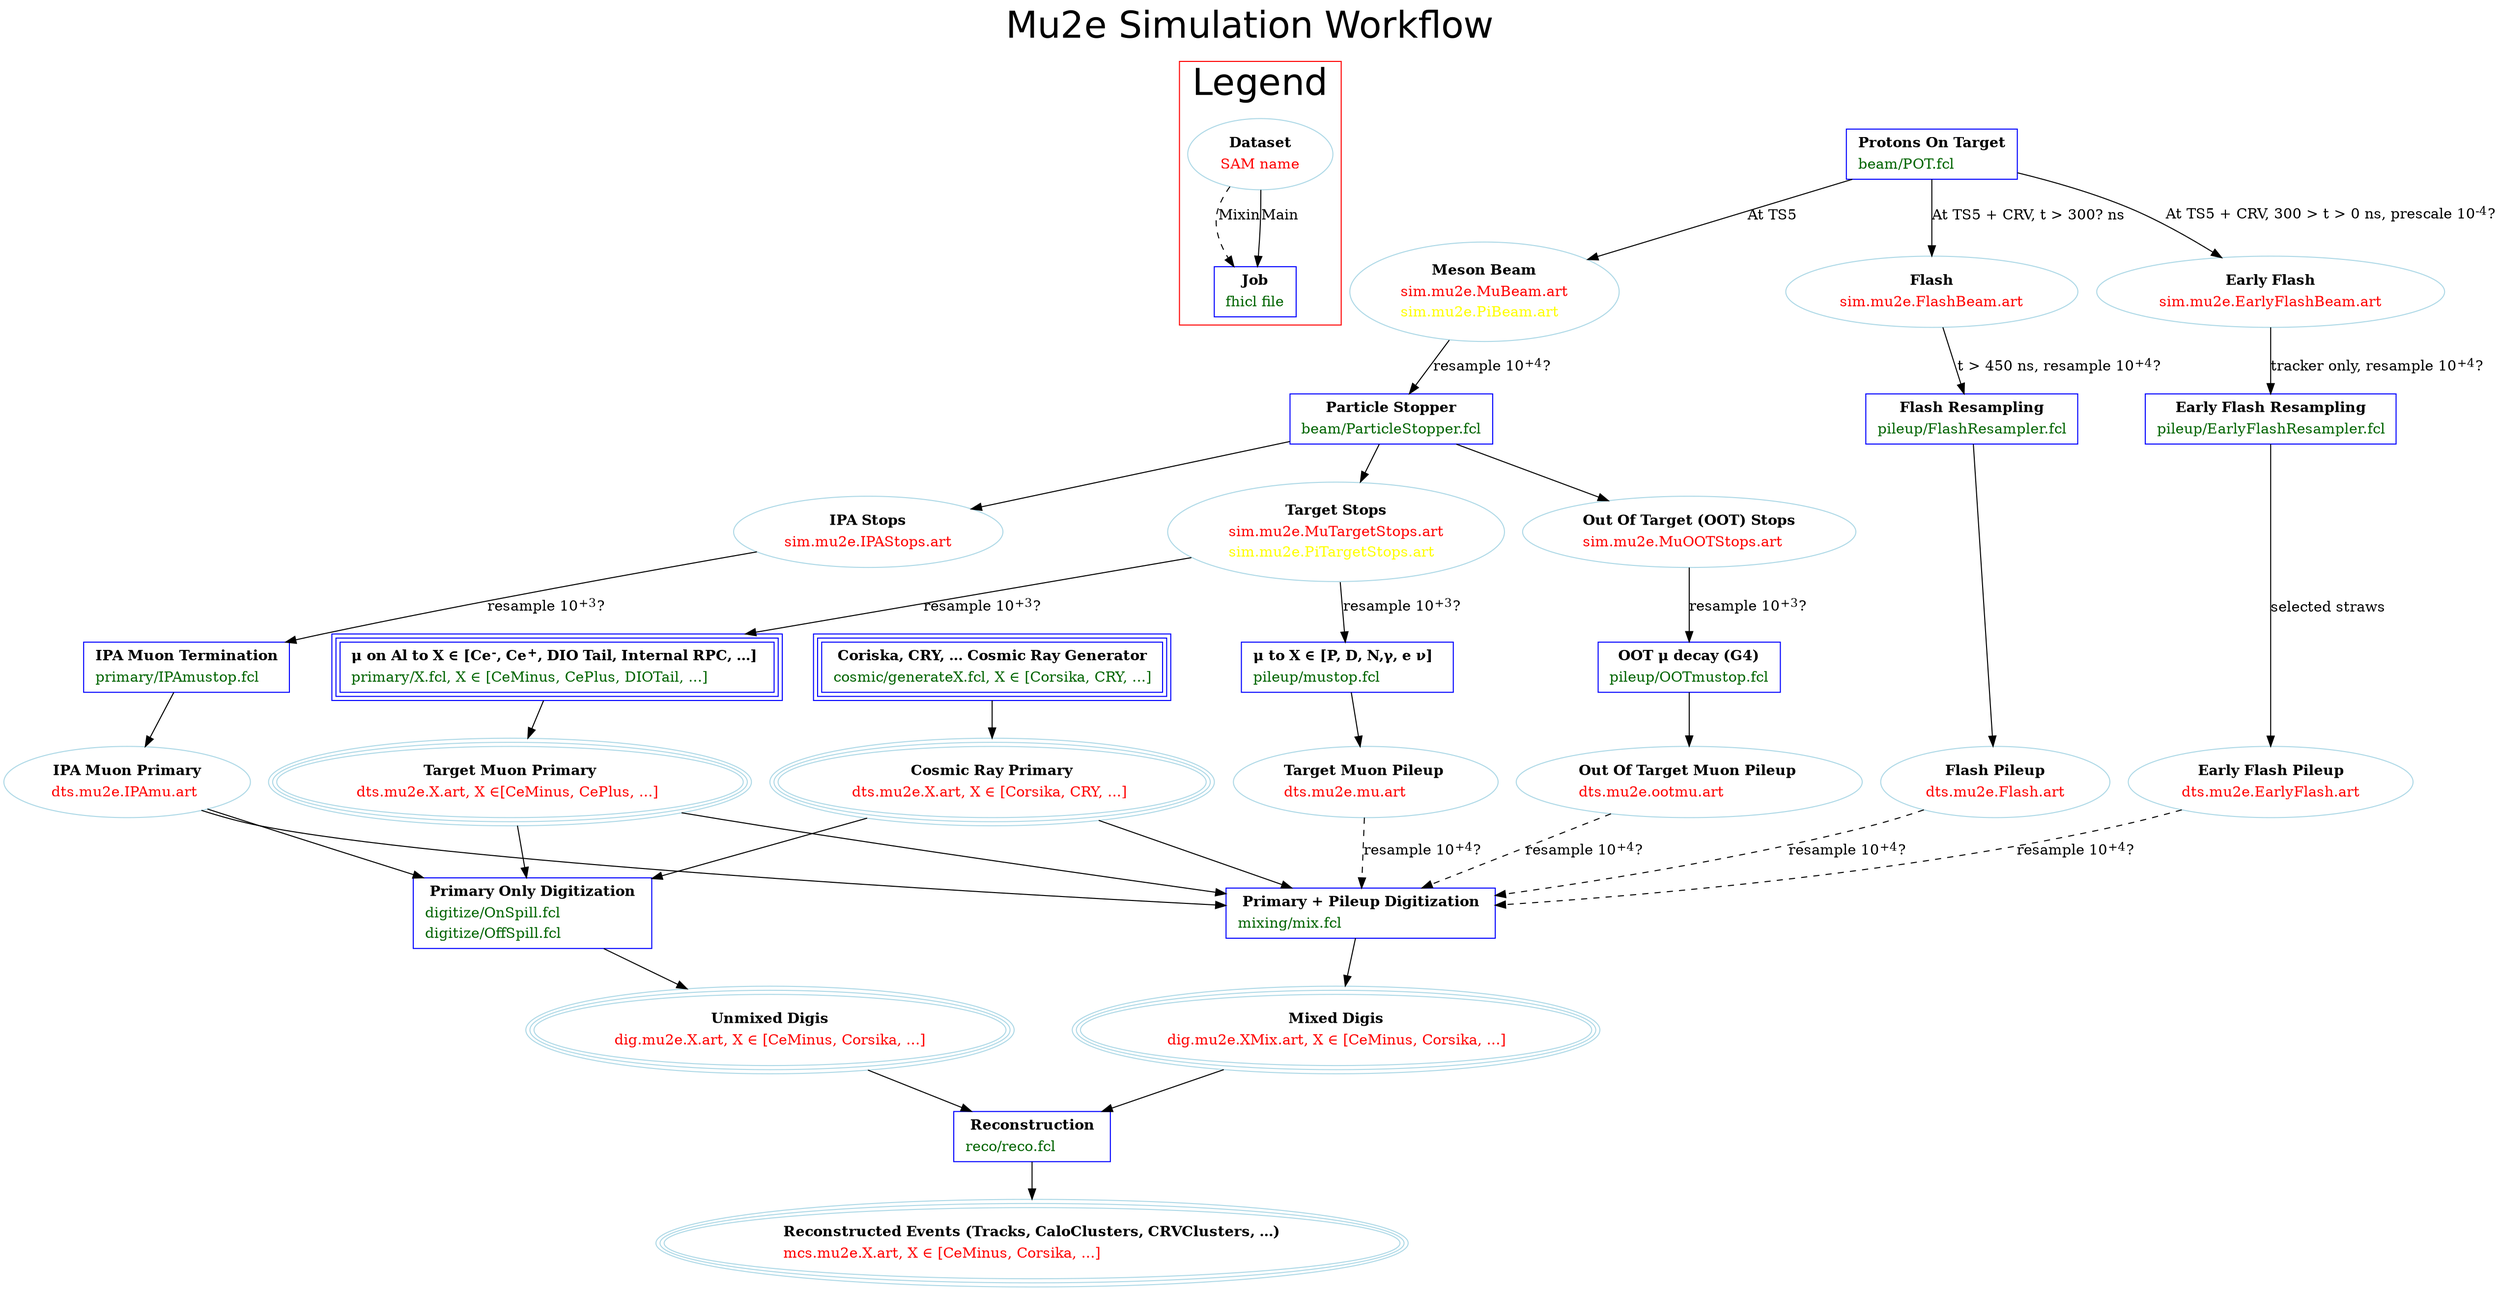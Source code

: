 /* A lowchart showing the simulation workflow for Mu2e.
 * To compile:
 *
 *     dot -Ttiff SimulationWorkflow.dot -o SimulationWorkflow.tiff
 *
 */

digraph SimWorkflow {
  /* size="14,11"; */
  label = "Mu2e Simulation Workflow";
  fontname="Helvetica";
  fontsize="36";
  labelloc = t;

  subgraph clusterLegend {
    rankdir=TB;
    color="red";
    label="Legend";
    Job [shape=box,color=blue,
	label=<<table border="0" cellborder="0" cellspacing="1">
	  <tr><td align="center"><b>Job</b></td></tr>
	  <tr><td align="left"><font color="darkgreen">fhicl file</font></td></tr>
	  </table>>];

    Dataset [shape=oval, color=lightblue,
	    label=<<table border="0" cellborder="0" cellspacing="1">
	      <tr><td align="center"><b>Dataset</b></td></tr>
	      <tr><td align="left"><font color="red">SAM name</font></td></tr>
	      </table>>];

    Dataset -> Job [style=dashed, label="Mixin"];
    Dataset -> Job [style=solid, label="Main"];
  }

  subgraph Campaign {

    POT [shape=box,color=blue, 
	label=<<table border="0" cellborder="0" cellspacing="1">
	  <tr><td align="center"><b>Protons On Target</b></td></tr>
	  <tr><td align="left"><font color="darkgreen">beam/POT.fcl</font></td></tr>
	  </table>>];
    Beam [shape=oval,color=lightblue,
	 label=<<table border="0" cellborder="0" cellspacing="1">
	   <tr><td align="center"><b>Meson Beam</b></td></tr>
	   <tr><td align="left"><font color="red">sim.mu2e.MuBeam.art</font></td></tr>
	   <tr><td align="left"><font color="yellow">sim.mu2e.PiBeam.art</font></td></tr>
	   </table>>];
    Flash [shape=oval, color=lightblue,
	      label=<<table border="0" cellborder="0" cellspacing="1">
		<tr><td align="center"><b>Flash</b></td></tr>
		<tr><td align="left"><font color="red">sim.mu2e.FlashBeam.art</font></td></tr>
		</table>>];
    EarlyFlash [shape=oval, color=lightblue,
	       label=<<table border="0" cellborder="0" cellspacing="1">
		 <tr><td align="center"><b>Early Flash</b></td></tr>
		 <tr><td align="left"><font color="red">sim.mu2e.EarlyFlashBeam.art</font></td></tr>
		 </table>>];

    POT -> Flash [ label="At TS5 + CRV, t > 300? ns"];
    POT ->  Beam [ label="At TS5"];
    POT ->  EarlyFlash [ label=< At TS5 + CRV, 300 &gt; t &gt; 0 ns, prescale 10<sup>-4</sup>?> ];

    EarlyFlashResampling [shape=box,color=blue, 
		    label=<<table border="0" cellborder="0" cellspacing="1">
		      <tr><td align="center"><b>Early Flash Resampling</b></td></tr>
		      <tr><td align="left"><font color="darkgreen">pileup/EarlyFlashResampler.fcl</font></td></tr>
		      </table>>];

    FlashResampling [shape=box,color=blue, 
		    label=<<table border="0" cellborder="0" cellspacing="1">
		      <tr><td align="center"><b>Flash Resampling</b></td></tr>
		      <tr><td align="left"><font color="darkgreen">pileup/FlashResampler.fcl</font></td></tr>
		      </table>>];

    StopPositionResampling [shape=box,color=blue, 
			   label=<<table border="0" cellborder="0" cellspacing="1">
			     <tr><td align="center"><b>Particle Stopper</b></td></tr>
			     <tr><td align="left"><font color="darkgreen">beam/ParticleStopper.fcl</font></td></tr>
			     </table>>];

    Beam -> StopPositionResampling [ label=<resample 10<sup>+4</sup>?> ];
    Flash -> FlashResampling [ label=<t &gt; 450 ns, resample 10<sup>+4</sup>?> ];
    EarlyFlash -> EarlyFlashResampling [ label=<tracker only, resample 10<sup>+4</sup>?> ];

    EarlyFlashPileup [shape=oval, color=lightblue,
		    label=<<table border="0" cellborder="0" cellspacing="1">
		      <tr><td align="center"><b>Early Flash Pileup</b></td></tr>
		      <tr><td align="left"><font color="red">dts.mu2e.EarlyFlash.art</font></td></tr>
		      </table>>];

    FlashPileup [shape=oval, color=lightblue,
		    label=<<table border="0" cellborder="0" cellspacing="1">
		      <tr><td align="center"><b>Flash Pileup</b></td></tr>
		      <tr><td align="left"><font color="red">dts.mu2e.Flash.art</font></td></tr>
		      </table>>];

    TargetStops [shape=oval, color=lightblue,
		label=<<table border="0" cellborder="0" cellspacing="1">
		  <tr><td align="center"><b>Target Stops</b></td></tr>
		  <tr><td align="left"><font color="red">sim.mu2e.MuTargetStops.art</font></td></tr>
		  <tr><td align="left"><font color="yellow">sim.mu2e.PiTargetStops.art</font></td></tr>
		  </table>>];

    OutOfTargetStops [shape=oval, color=lightblue,
		     label=<<table border="0" cellborder="0" cellspacing="1">
		       <tr><td align="center"><b>Out Of Target (OOT) Stops</b></td></tr>
		       <tr><td align="left"><font color="red">sim.mu2e.MuOOTStops.art</font></td></tr>
		       </table>>];

    IPAStops [shape=oval, color=lightblue,
	     label=<<table border="0" cellborder="0" cellspacing="1">
	       <tr><td align="center"><b>IPA Stops</b></td></tr>
	       <tr><td align="left"><font color="red">sim.mu2e.IPAStops.art</font></td></tr>
	       </table>>];

    FlashResampling -> FlashPileup;
    EarlyFlashResampling -> EarlyFlashPileup [ label=<selected straws> ];

    StopPositionResampling -> TargetStops;
    StopPositionResampling -> OutOfTargetStops;
    StopPositionResampling -> IPAStops;

    PrimaryMuonTerm [shape=box, peripheries=3, color=blue, 
		    label=<<table border="0" cellborder="0" cellspacing="1">
		      <tr><td align="center"><b>&mu; on Al to X &isin; [Ce<sup>-</sup>, Ce<sup>+</sup>, DIO Tail, Internal RPC, ...] </b></td></tr>
		      <tr><td align="left"><font color="darkgreen">primary/X.fcl, X &isin; [CeMinus, CePlus, DIOTail, ...]</font></td></tr>
		      </table>>];

    PileupMuonTerm [shape=box,color=blue, 
		       label=<<table border="0" cellborder="0" cellspacing="1">
			 <tr><td align="center"><b>&mu; to X &isin; [P, D, N,&gamma;, e &nu;]  </b></td></tr>
			 <tr><td align="left"><font color="darkgreen">pileup/mustop.fcl</font></td></tr>
			 </table>>];

    OutOfTargetMuonTerm [shape=box,color=blue, 
			label=<<table border="0" cellborder="0" cellspacing="1">
			  <tr><td align="center"><b>OOT &mu; decay (G4)</b></td></tr>
			  <tr><td align="left"><font color="darkgreen">pileup/OOTmustop.fcl</font></td></tr>
			  </table>>];

    IPAMuonTerm [shape=box,color=blue, 
		label=<<table border="0" cellborder="0" cellspacing="1">
		  <tr><td align="center"><b>IPA Muon Termination</b></td></tr>v
		  <tr><td align="left"><font color="darkgreen">primary/IPAmustop.fcl</font></td></tr></table>>];

    TargetStops -> PrimaryMuonTerm [ label=<resample 10<sup>+3</sup>?> ];
    TargetStops -> PileupMuonTerm [ label=<resample 10<sup>+3</sup>?> ];
    OutOfTargetStops -> OutOfTargetMuonTerm [ label=<resample 10<sup>+3</sup>?> ];
    IPAStops -> IPAMuonTerm [ label=<resample 10<sup>+3</sup>?> ];


    CosmicGenerator [shape=box, peripheries=3, color=blue, 
		    label=<<table border="0" cellborder="0" cellspacing="1">
		      <tr><td align="center"><b>Coriska, CRY, ... Cosmic Ray Generator</b></td></tr>
		      <tr><td align="left"><font color="darkgreen">cosmic/generateX.fcl, X &isin; [Corsika, CRY, ...]</font></td></tr>
		      </table>>];

    CosmicPrimary [shape=oval, peripheries=3, color=lightblue,
		  label=<<table border="0" cellborder="0" cellspacing="1">
		    <tr><td align="center"><b>Cosmic Ray Primary</b></td></tr>
		    <tr><td align="left"><font color="red">dts.mu2e.X.art, X &isin; [Corsika, CRY, ...]</font></td></tr>
		    </table>>];

    IPAPrimary [shape=oval, color=lightblue,
	       label=<<table border="0" cellborder="0" cellspacing="1">
		 <tr><td align="center"><b>IPA Muon Primary</b></td></tr>
		 <tr><td align="left"><font color="red">dts.mu2e.IPAmu.art </font></td></tr>
		 </table>>];

    MuonPrimary [shape=oval, peripheries=3, color=lightblue,
		label=<<table border="0" cellborder="0" cellspacing="1">
		  <tr><td align="center"><b>Target Muon Primary</b></td></tr>
		  <tr><td align="left"><font color="red">dts.mu2e.X.art, X &isin;[CeMinus, CePlus, ...] </font></td></tr>
		  </table>>];

    CosmicGenerator -> CosmicPrimary;
    PrimaryMuonTerm -> MuonPrimary;
    IPAMuonTerm -> IPAPrimary;
    {rank=same CosmicGenerator PrimaryMuonTerm};

    CosmicPrimary [shape=oval, peripheries=3, color=lightblue,
		  label=<<table border="0" cellborder="0" cellspacing="1">
		    <tr><td align="center"><b>Cosmic Ray Primary</b></td></tr>
		    <tr><td align="left"><font color="red">dts.mu2e.X.art, X &isin; [Corsika, CRY, ...] </font></td></tr>
		    </table>>];

    TargetMuonPileup [shape=oval, color=lightblue,
			 label=<<table border="0" cellborder="0" cellspacing="1">
			   <tr><td align="center"><b>Target Muon Pileup </b></td></tr>
			   <tr><td align="left"><font color="red">dts.mu2e.mu.art</font></td></tr>
			   </table>>];

    OutOfTargetMuonPileup [shape=oval, color=lightblue,
			      label=<<table border="0" cellborder="0" cellspacing="1">
				<tr><td align="center"><b>Out Of Target Muon Pileup </b></td></tr>
				<tr><td align="left"><font color="red">dts.mu2e.ootmu.art</font></td></tr>
				</table>>];

    PileupMuonTerm -> TargetMuonPileup;
    OutOfTargetMuonTerm -> OutOfTargetMuonPileup;
    {rank=same TargetMuonPileup OutOfTargetMuonPileup EarlyFlashPileup FlashPileup };

    MixDigitization [shape=box, peripheries=1, color=blue, 
		    label=<<table border="0" cellborder="0" cellspacing="1">
		      <tr><td align="center"><b> Primary + Pileup Digitization </b></td></tr>
		      <tr><td align="left"><font color="darkgreen">mixing/mix.fcl</font></td></tr>
		      </table>>];

    NomixDigitization [shape=box, peripheries=1, color=blue, 
		      label=<<table border="0" cellborder="0" cellspacing="1">
		      <tr><td align="center"><b> Primary Only Digitization </b></td></tr>
		      <tr><td align="left"><font color="darkgreen">digitize/OnSpill.fcl</font></td></tr>
		      <tr><td align="left"><font color="darkgreen">digitize/OffSpill.fcl</font></td></tr>
		      </table>>];

    MuonPrimary -> MixDigitization;
    CosmicPrimary -> MixDigitization;
    IPAPrimary -> MixDigitization;
    TargetMuonPileup -> MixDigitization [style=dashed, label=<resample 10<sup>+4</sup>?> ];
    OutOfTargetMuonPileup -> MixDigitization [style=dashed, label=<resample 10<sup>+4</sup>?>];
    EarlyFlashPileup -> MixDigitization [style=dashed, label=<resample 10<sup>+4</sup>?>];
    FlashPileup -> MixDigitization [style=dashed, label=<resample 10<sup>+4</sup>?>];

    MuonPrimary -> NomixDigitization;
    CosmicPrimary -> NomixDigitization;
    IPAPrimary -> NomixDigitization;

    UnmixedDigis [shape=oval, peripheries=3, color=lightblue,
		 label=<<table border="0" cellborder="0" cellspacing="1">
		   <tr><td align="center"><b>Unmixed Digis</b></td></tr>
		   <tr><td align="left"><font color="red">dig.mu2e.X.art, X &isin; [CeMinus, Corsika, ...]</font></td></tr>
		   </table>>];

    MixedDigis [shape=oval, peripheries=3, color=lightblue,
	       label=<<table border="0" cellborder="0" cellspacing="1">
		 <tr><td align="center"><b>Mixed Digis</b></td></tr>
		 <tr><td align="left"><font color="red">dig.mu2e.XMix.art, X &isin; [CeMinus, Corsika, ...]</font></td></tr>
		 </table>>];

    NomixDigitization -> UnmixedDigis;
    MixDigitization -> MixedDigis;

    {rank=same NomixDigitization MixDigitization};

    Reconstruction [shape=box, peripheries=1, color=blue, 
		   label=<<table border="0" cellborder="0" cellspacing="1">
		     <tr><td align="center"><b> Reconstruction </b></td></tr>
		     <tr><td align="left"><font color="darkgreen">reco/reco.fcl </font></td></tr>
		     </table>>];

    Reco [shape=oval, color=lightblue, peripheries=3
	 label=<<table border="0" cellborder="0" cellspacing="1">
	   <tr><td align="center"><b>Reconstructed Events (Tracks, CaloClusters, CRVClusters, ...)</b></td></tr>
	   <tr><td align="left"><font color="red">mcs.mu2e.X.art, X &isin; [CeMinus, Corsika, ...]</font></td></tr>
	   </table>>];

    MixedDigis -> Reconstruction
      UnmixedDigis -> Reconstruction
      Reconstruction -> Reco

  }
}
